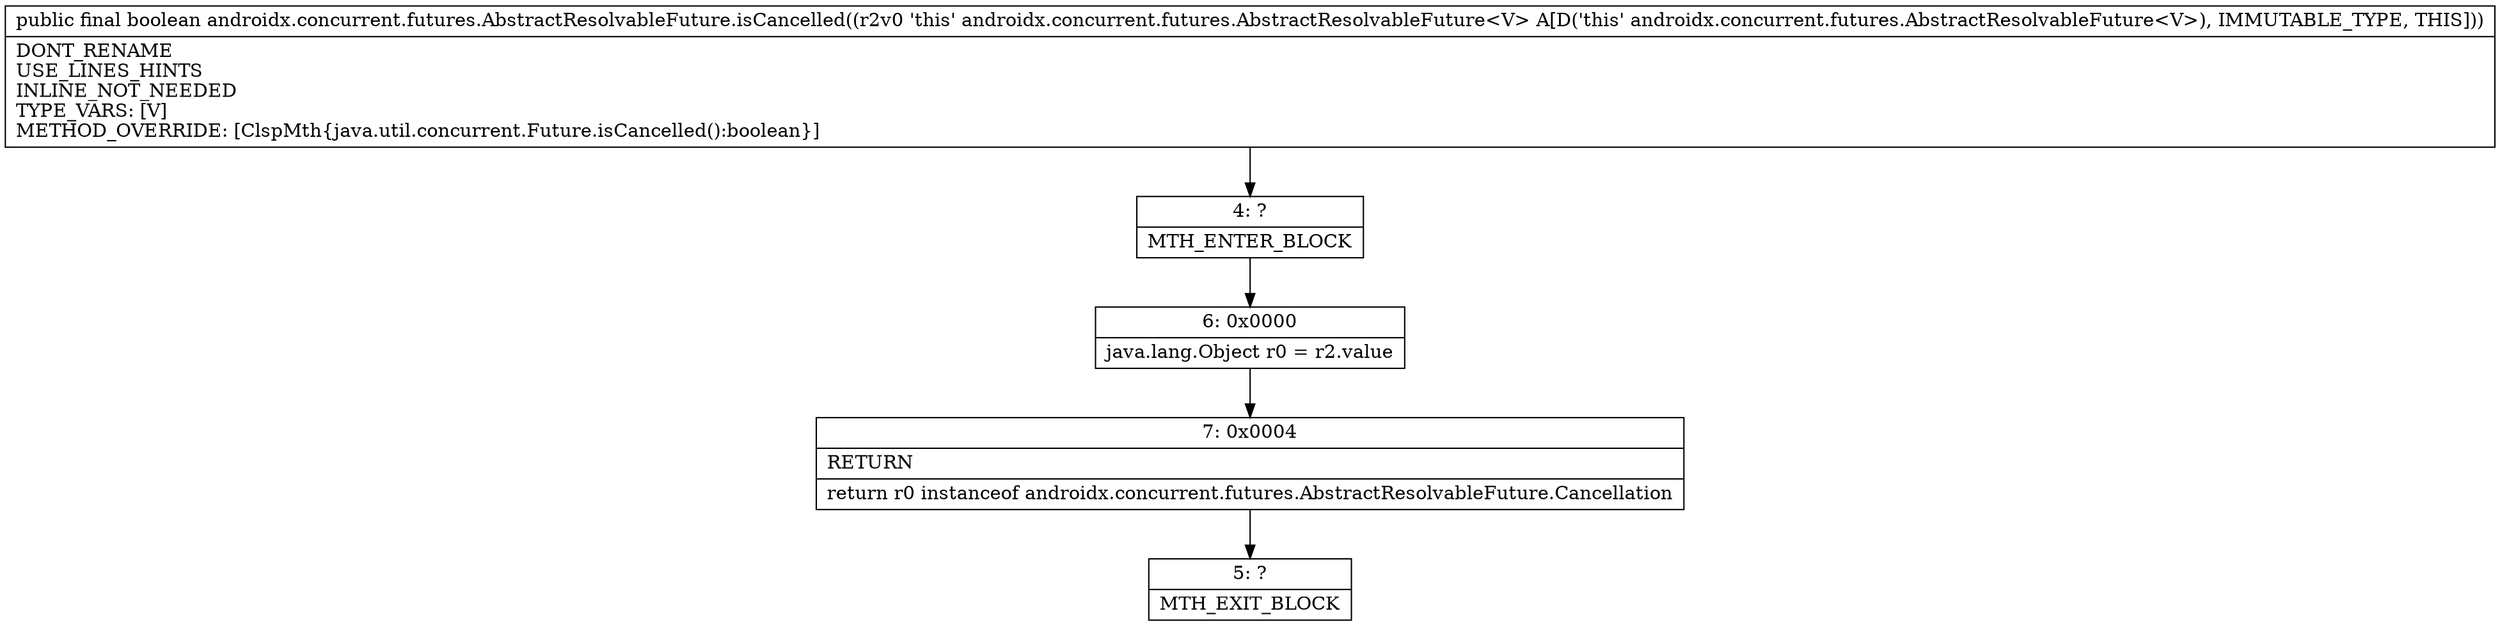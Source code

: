 digraph "CFG forandroidx.concurrent.futures.AbstractResolvableFuture.isCancelled()Z" {
Node_4 [shape=record,label="{4\:\ ?|MTH_ENTER_BLOCK\l}"];
Node_6 [shape=record,label="{6\:\ 0x0000|java.lang.Object r0 = r2.value\l}"];
Node_7 [shape=record,label="{7\:\ 0x0004|RETURN\l|return r0 instanceof androidx.concurrent.futures.AbstractResolvableFuture.Cancellation\l}"];
Node_5 [shape=record,label="{5\:\ ?|MTH_EXIT_BLOCK\l}"];
MethodNode[shape=record,label="{public final boolean androidx.concurrent.futures.AbstractResolvableFuture.isCancelled((r2v0 'this' androidx.concurrent.futures.AbstractResolvableFuture\<V\> A[D('this' androidx.concurrent.futures.AbstractResolvableFuture\<V\>), IMMUTABLE_TYPE, THIS]))  | DONT_RENAME\lUSE_LINES_HINTS\lINLINE_NOT_NEEDED\lTYPE_VARS: [V]\lMETHOD_OVERRIDE: [ClspMth\{java.util.concurrent.Future.isCancelled():boolean\}]\l}"];
MethodNode -> Node_4;Node_4 -> Node_6;
Node_6 -> Node_7;
Node_7 -> Node_5;
}

